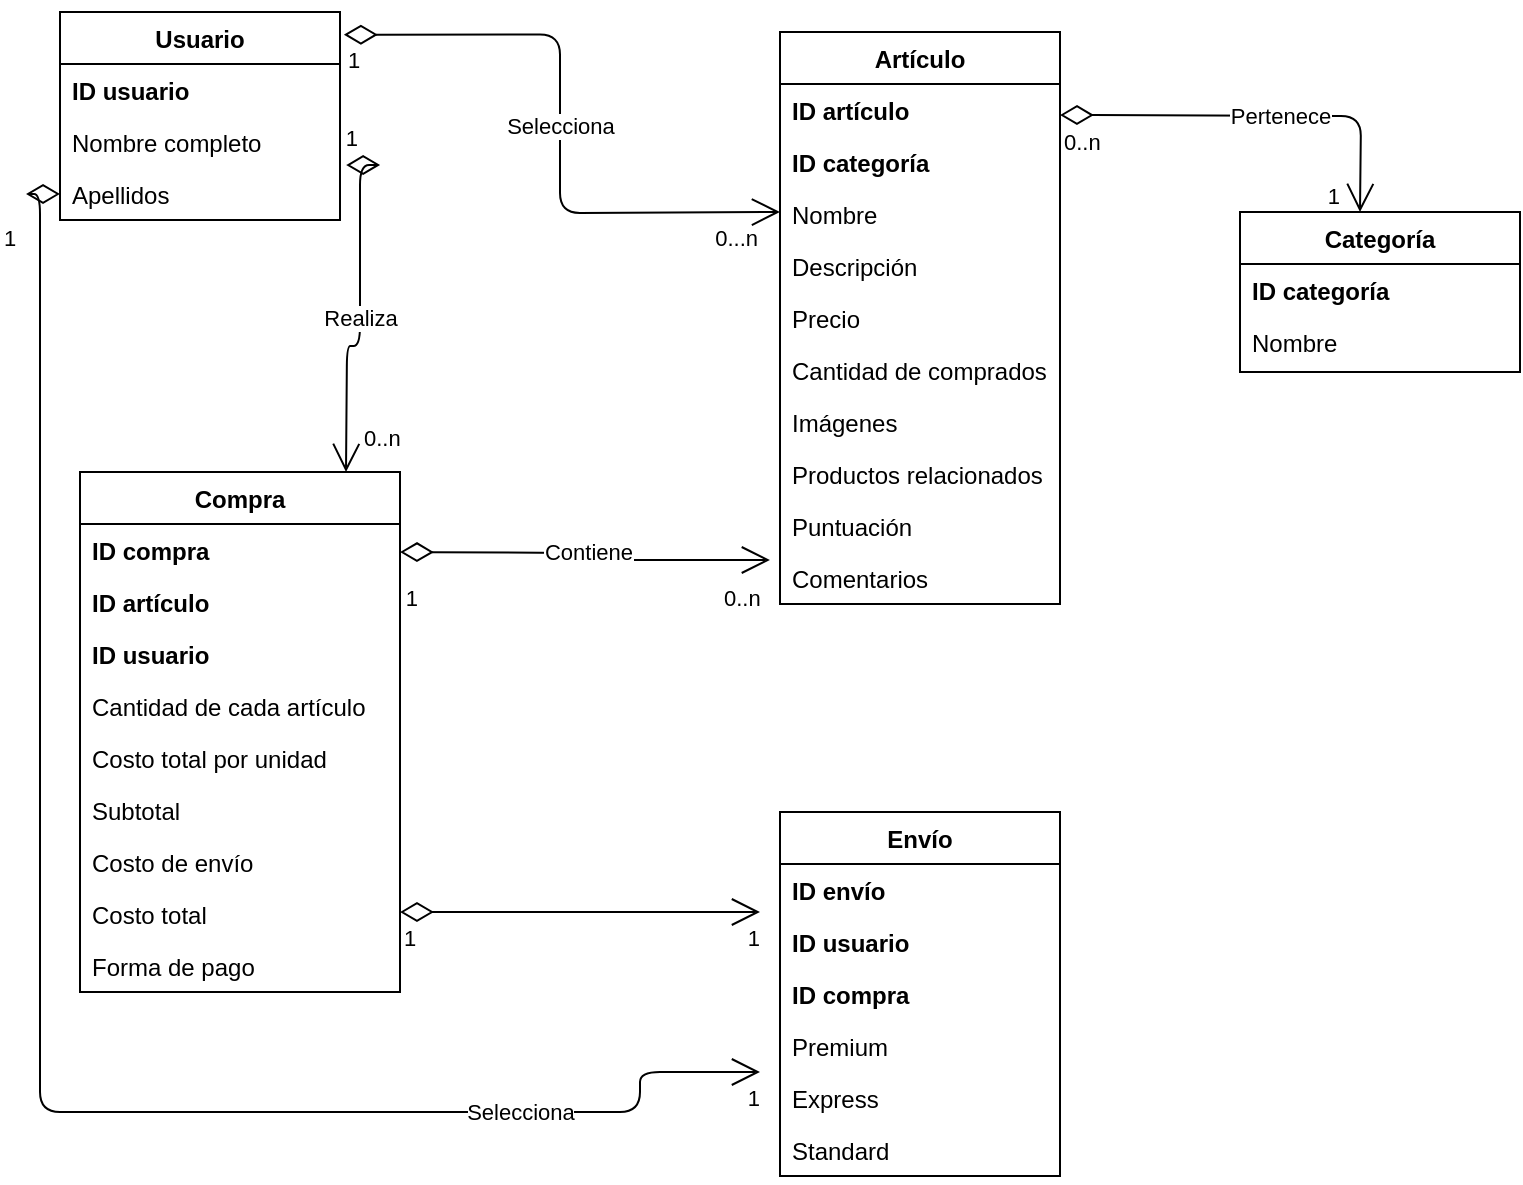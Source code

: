 <mxfile version="13.6.2" type="github"><diagram id="wgfBygc_pYnC6SuaiiiD" name="Page-1"><mxGraphModel dx="1014" dy="567" grid="1" gridSize="10" guides="1" tooltips="1" connect="1" arrows="1" fold="1" page="1" pageScale="1" pageWidth="827" pageHeight="1169" math="0" shadow="0"><root><mxCell id="0"/><mxCell id="1" parent="0"/><mxCell id="sBd2jyOC88Ds2zVwbp3Y-1" value="Artículo" style="swimlane;fontStyle=1;childLayout=stackLayout;horizontal=1;startSize=26;fillColor=none;horizontalStack=0;resizeParent=1;resizeParentMax=0;resizeLast=0;collapsible=1;marginBottom=0;" vertex="1" parent="1"><mxGeometry x="430" y="50" width="140" height="286" as="geometry"/></mxCell><mxCell id="sBd2jyOC88Ds2zVwbp3Y-2" value="ID artículo" style="text;strokeColor=none;fillColor=none;align=left;verticalAlign=top;spacingLeft=4;spacingRight=4;overflow=hidden;rotatable=0;points=[[0,0.5],[1,0.5]];portConstraint=eastwest;fontStyle=1" vertex="1" parent="sBd2jyOC88Ds2zVwbp3Y-1"><mxGeometry y="26" width="140" height="26" as="geometry"/></mxCell><mxCell id="sBd2jyOC88Ds2zVwbp3Y-5" value="ID categoría" style="text;strokeColor=none;fillColor=none;align=left;verticalAlign=top;spacingLeft=4;spacingRight=4;overflow=hidden;rotatable=0;points=[[0,0.5],[1,0.5]];portConstraint=eastwest;fontStyle=1" vertex="1" parent="sBd2jyOC88Ds2zVwbp3Y-1"><mxGeometry y="52" width="140" height="26" as="geometry"/></mxCell><mxCell id="sBd2jyOC88Ds2zVwbp3Y-3" value="Nombre" style="text;strokeColor=none;fillColor=none;align=left;verticalAlign=top;spacingLeft=4;spacingRight=4;overflow=hidden;rotatable=0;points=[[0,0.5],[1,0.5]];portConstraint=eastwest;" vertex="1" parent="sBd2jyOC88Ds2zVwbp3Y-1"><mxGeometry y="78" width="140" height="26" as="geometry"/></mxCell><mxCell id="sBd2jyOC88Ds2zVwbp3Y-4" value="Descripción" style="text;strokeColor=none;fillColor=none;align=left;verticalAlign=top;spacingLeft=4;spacingRight=4;overflow=hidden;rotatable=0;points=[[0,0.5],[1,0.5]];portConstraint=eastwest;" vertex="1" parent="sBd2jyOC88Ds2zVwbp3Y-1"><mxGeometry y="104" width="140" height="26" as="geometry"/></mxCell><mxCell id="sBd2jyOC88Ds2zVwbp3Y-6" value="Precio" style="text;strokeColor=none;fillColor=none;align=left;verticalAlign=top;spacingLeft=4;spacingRight=4;overflow=hidden;rotatable=0;points=[[0,0.5],[1,0.5]];portConstraint=eastwest;" vertex="1" parent="sBd2jyOC88Ds2zVwbp3Y-1"><mxGeometry y="130" width="140" height="26" as="geometry"/></mxCell><mxCell id="sBd2jyOC88Ds2zVwbp3Y-7" value="Cantidad de comprados" style="text;strokeColor=none;fillColor=none;align=left;verticalAlign=top;spacingLeft=4;spacingRight=4;overflow=hidden;rotatable=0;points=[[0,0.5],[1,0.5]];portConstraint=eastwest;" vertex="1" parent="sBd2jyOC88Ds2zVwbp3Y-1"><mxGeometry y="156" width="140" height="26" as="geometry"/></mxCell><mxCell id="sBd2jyOC88Ds2zVwbp3Y-8" value="Imágenes" style="text;strokeColor=none;fillColor=none;align=left;verticalAlign=top;spacingLeft=4;spacingRight=4;overflow=hidden;rotatable=0;points=[[0,0.5],[1,0.5]];portConstraint=eastwest;" vertex="1" parent="sBd2jyOC88Ds2zVwbp3Y-1"><mxGeometry y="182" width="140" height="26" as="geometry"/></mxCell><mxCell id="sBd2jyOC88Ds2zVwbp3Y-9" value="Productos relacionados" style="text;strokeColor=none;fillColor=none;align=left;verticalAlign=top;spacingLeft=4;spacingRight=4;overflow=hidden;rotatable=0;points=[[0,0.5],[1,0.5]];portConstraint=eastwest;" vertex="1" parent="sBd2jyOC88Ds2zVwbp3Y-1"><mxGeometry y="208" width="140" height="26" as="geometry"/></mxCell><mxCell id="sBd2jyOC88Ds2zVwbp3Y-10" value="Puntuación" style="text;strokeColor=none;fillColor=none;align=left;verticalAlign=top;spacingLeft=4;spacingRight=4;overflow=hidden;rotatable=0;points=[[0,0.5],[1,0.5]];portConstraint=eastwest;" vertex="1" parent="sBd2jyOC88Ds2zVwbp3Y-1"><mxGeometry y="234" width="140" height="26" as="geometry"/></mxCell><mxCell id="sBd2jyOC88Ds2zVwbp3Y-11" value="Comentarios" style="text;strokeColor=none;fillColor=none;align=left;verticalAlign=top;spacingLeft=4;spacingRight=4;overflow=hidden;rotatable=0;points=[[0,0.5],[1,0.5]];portConstraint=eastwest;" vertex="1" parent="sBd2jyOC88Ds2zVwbp3Y-1"><mxGeometry y="260" width="140" height="26" as="geometry"/></mxCell><mxCell id="sBd2jyOC88Ds2zVwbp3Y-13" value="Usuario" style="swimlane;fontStyle=1;childLayout=stackLayout;horizontal=1;startSize=26;fillColor=none;horizontalStack=0;resizeParent=1;resizeParentMax=0;resizeLast=0;collapsible=1;marginBottom=0;" vertex="1" parent="1"><mxGeometry x="70" y="40" width="140" height="104" as="geometry"/></mxCell><mxCell id="sBd2jyOC88Ds2zVwbp3Y-14" value="ID usuario" style="text;strokeColor=none;fillColor=none;align=left;verticalAlign=top;spacingLeft=4;spacingRight=4;overflow=hidden;rotatable=0;points=[[0,0.5],[1,0.5]];portConstraint=eastwest;fontStyle=1" vertex="1" parent="sBd2jyOC88Ds2zVwbp3Y-13"><mxGeometry y="26" width="140" height="26" as="geometry"/></mxCell><mxCell id="sBd2jyOC88Ds2zVwbp3Y-15" value="Nombre completo" style="text;strokeColor=none;fillColor=none;align=left;verticalAlign=top;spacingLeft=4;spacingRight=4;overflow=hidden;rotatable=0;points=[[0,0.5],[1,0.5]];portConstraint=eastwest;" vertex="1" parent="sBd2jyOC88Ds2zVwbp3Y-13"><mxGeometry y="52" width="140" height="26" as="geometry"/></mxCell><mxCell id="sBd2jyOC88Ds2zVwbp3Y-16" value="Apellidos" style="text;strokeColor=none;fillColor=none;align=left;verticalAlign=top;spacingLeft=4;spacingRight=4;overflow=hidden;rotatable=0;points=[[0,0.5],[1,0.5]];portConstraint=eastwest;" vertex="1" parent="sBd2jyOC88Ds2zVwbp3Y-13"><mxGeometry y="78" width="140" height="26" as="geometry"/></mxCell><mxCell id="sBd2jyOC88Ds2zVwbp3Y-17" value="Selecciona" style="endArrow=open;html=1;endSize=12;startArrow=diamondThin;startSize=14;startFill=0;edgeStyle=orthogonalEdgeStyle;exitX=1.014;exitY=0.109;exitDx=0;exitDy=0;exitPerimeter=0;" edge="1" parent="1" source="sBd2jyOC88Ds2zVwbp3Y-13"><mxGeometry relative="1" as="geometry"><mxPoint x="270" y="140" as="sourcePoint"/><mxPoint x="430" y="140" as="targetPoint"/></mxGeometry></mxCell><mxCell id="sBd2jyOC88Ds2zVwbp3Y-18" value="1" style="edgeLabel;resizable=0;html=1;align=left;verticalAlign=top;" connectable="0" vertex="1" parent="sBd2jyOC88Ds2zVwbp3Y-17"><mxGeometry x="-1" relative="1" as="geometry"/></mxCell><mxCell id="sBd2jyOC88Ds2zVwbp3Y-19" value="0...n" style="edgeLabel;resizable=0;html=1;align=right;verticalAlign=top;" connectable="0" vertex="1" parent="sBd2jyOC88Ds2zVwbp3Y-17"><mxGeometry x="1" relative="1" as="geometry"><mxPoint x="-10.43" as="offset"/></mxGeometry></mxCell><mxCell id="sBd2jyOC88Ds2zVwbp3Y-25" value="Pertenece" style="endArrow=open;html=1;endSize=12;startArrow=diamondThin;startSize=14;startFill=0;edgeStyle=orthogonalEdgeStyle;" edge="1" parent="1"><mxGeometry x="0.108" relative="1" as="geometry"><mxPoint x="570" y="91.5" as="sourcePoint"/><mxPoint x="720" y="140" as="targetPoint"/><mxPoint as="offset"/></mxGeometry></mxCell><mxCell id="sBd2jyOC88Ds2zVwbp3Y-26" value="0..n" style="edgeLabel;resizable=0;html=1;align=left;verticalAlign=top;" connectable="0" vertex="1" parent="sBd2jyOC88Ds2zVwbp3Y-25"><mxGeometry x="-1" relative="1" as="geometry"/></mxCell><mxCell id="sBd2jyOC88Ds2zVwbp3Y-27" value="1" style="edgeLabel;resizable=0;html=1;align=right;verticalAlign=top;" connectable="0" vertex="1" parent="sBd2jyOC88Ds2zVwbp3Y-25"><mxGeometry x="1" relative="1" as="geometry"><mxPoint x="-10" y="-20.5" as="offset"/></mxGeometry></mxCell><mxCell id="sBd2jyOC88Ds2zVwbp3Y-21" value="Categoría" style="swimlane;fontStyle=1;childLayout=stackLayout;horizontal=1;startSize=26;fillColor=none;horizontalStack=0;resizeParent=1;resizeParentMax=0;resizeLast=0;collapsible=1;marginBottom=0;" vertex="1" parent="1"><mxGeometry x="660" y="140" width="140" height="80" as="geometry"/></mxCell><mxCell id="sBd2jyOC88Ds2zVwbp3Y-22" value="ID categoría" style="text;strokeColor=none;fillColor=none;align=left;verticalAlign=top;spacingLeft=4;spacingRight=4;overflow=hidden;rotatable=0;points=[[0,0.5],[1,0.5]];portConstraint=eastwest;fontStyle=1" vertex="1" parent="sBd2jyOC88Ds2zVwbp3Y-21"><mxGeometry y="26" width="140" height="26" as="geometry"/></mxCell><mxCell id="sBd2jyOC88Ds2zVwbp3Y-23" value="Nombre" style="text;strokeColor=none;fillColor=none;align=left;verticalAlign=top;spacingLeft=4;spacingRight=4;overflow=hidden;rotatable=0;points=[[0,0.5],[1,0.5]];portConstraint=eastwest;" vertex="1" parent="sBd2jyOC88Ds2zVwbp3Y-21"><mxGeometry y="52" width="140" height="28" as="geometry"/></mxCell><mxCell id="sBd2jyOC88Ds2zVwbp3Y-38" value="Contiene" style="endArrow=open;html=1;endSize=12;startArrow=diamondThin;startSize=14;startFill=0;edgeStyle=orthogonalEdgeStyle;entryX=-0.036;entryY=0.154;entryDx=0;entryDy=0;entryPerimeter=0;" edge="1" parent="1" target="sBd2jyOC88Ds2zVwbp3Y-11"><mxGeometry relative="1" as="geometry"><mxPoint x="240" y="310" as="sourcePoint"/><mxPoint x="400" y="310" as="targetPoint"/></mxGeometry></mxCell><mxCell id="sBd2jyOC88Ds2zVwbp3Y-39" value="0..n" style="edgeLabel;resizable=0;html=1;align=left;verticalAlign=top;" connectable="0" vertex="1" parent="sBd2jyOC88Ds2zVwbp3Y-38"><mxGeometry x="-1" relative="1" as="geometry"><mxPoint x="160" y="10" as="offset"/></mxGeometry></mxCell><mxCell id="sBd2jyOC88Ds2zVwbp3Y-40" value="1" style="edgeLabel;resizable=0;html=1;align=right;verticalAlign=top;" connectable="0" vertex="1" parent="sBd2jyOC88Ds2zVwbp3Y-38"><mxGeometry x="1" relative="1" as="geometry"><mxPoint x="-175" y="6" as="offset"/></mxGeometry></mxCell><mxCell id="sBd2jyOC88Ds2zVwbp3Y-42" value="Realiza" style="endArrow=open;html=1;endSize=12;startArrow=diamondThin;startSize=14;startFill=0;edgeStyle=orthogonalEdgeStyle;exitX=1.022;exitY=-0.057;exitDx=0;exitDy=0;exitPerimeter=0;" edge="1" parent="1" source="sBd2jyOC88Ds2zVwbp3Y-16"><mxGeometry relative="1" as="geometry"><mxPoint x="70" y="200" as="sourcePoint"/><mxPoint x="213" y="270" as="targetPoint"/></mxGeometry></mxCell><mxCell id="sBd2jyOC88Ds2zVwbp3Y-43" value="0..n" style="edgeLabel;resizable=0;html=1;align=left;verticalAlign=top;" connectable="0" vertex="1" parent="sBd2jyOC88Ds2zVwbp3Y-42"><mxGeometry x="-1" relative="1" as="geometry"><mxPoint x="6.92" y="123.48" as="offset"/></mxGeometry></mxCell><mxCell id="sBd2jyOC88Ds2zVwbp3Y-44" value="1" style="edgeLabel;resizable=0;html=1;align=right;verticalAlign=top;" connectable="0" vertex="1" parent="sBd2jyOC88Ds2zVwbp3Y-42"><mxGeometry x="1" relative="1" as="geometry"><mxPoint x="7" y="-179.73" as="offset"/></mxGeometry></mxCell><mxCell id="sBd2jyOC88Ds2zVwbp3Y-28" value="Compra" style="swimlane;fontStyle=1;childLayout=stackLayout;horizontal=1;startSize=26;fillColor=none;horizontalStack=0;resizeParent=1;resizeParentMax=0;resizeLast=0;collapsible=1;marginBottom=0;" vertex="1" parent="1"><mxGeometry x="80" y="270" width="160" height="260" as="geometry"/></mxCell><mxCell id="sBd2jyOC88Ds2zVwbp3Y-29" value="ID compra" style="text;strokeColor=none;fillColor=none;align=left;verticalAlign=top;spacingLeft=4;spacingRight=4;overflow=hidden;rotatable=0;points=[[0,0.5],[1,0.5]];portConstraint=eastwest;fontStyle=1" vertex="1" parent="sBd2jyOC88Ds2zVwbp3Y-28"><mxGeometry y="26" width="160" height="26" as="geometry"/></mxCell><mxCell id="sBd2jyOC88Ds2zVwbp3Y-33" value="ID artículo" style="text;strokeColor=none;fillColor=none;align=left;verticalAlign=top;spacingLeft=4;spacingRight=4;overflow=hidden;rotatable=0;points=[[0,0.5],[1,0.5]];portConstraint=eastwest;fontStyle=1" vertex="1" parent="sBd2jyOC88Ds2zVwbp3Y-28"><mxGeometry y="52" width="160" height="26" as="geometry"/></mxCell><mxCell id="sBd2jyOC88Ds2zVwbp3Y-32" value="ID usuario" style="text;strokeColor=none;fillColor=none;align=left;verticalAlign=top;spacingLeft=4;spacingRight=4;overflow=hidden;rotatable=0;points=[[0,0.5],[1,0.5]];portConstraint=eastwest;fontStyle=1" vertex="1" parent="sBd2jyOC88Ds2zVwbp3Y-28"><mxGeometry y="78" width="160" height="26" as="geometry"/></mxCell><mxCell id="sBd2jyOC88Ds2zVwbp3Y-30" value="Cantidad de cada artículo" style="text;strokeColor=none;fillColor=none;align=left;verticalAlign=top;spacingLeft=4;spacingRight=4;overflow=hidden;rotatable=0;points=[[0,0.5],[1,0.5]];portConstraint=eastwest;" vertex="1" parent="sBd2jyOC88Ds2zVwbp3Y-28"><mxGeometry y="104" width="160" height="26" as="geometry"/></mxCell><mxCell id="sBd2jyOC88Ds2zVwbp3Y-31" value="Costo total por unidad" style="text;strokeColor=none;fillColor=none;align=left;verticalAlign=top;spacingLeft=4;spacingRight=4;overflow=hidden;rotatable=0;points=[[0,0.5],[1,0.5]];portConstraint=eastwest;" vertex="1" parent="sBd2jyOC88Ds2zVwbp3Y-28"><mxGeometry y="130" width="160" height="26" as="geometry"/></mxCell><mxCell id="sBd2jyOC88Ds2zVwbp3Y-34" value="Subtotal" style="text;strokeColor=none;fillColor=none;align=left;verticalAlign=top;spacingLeft=4;spacingRight=4;overflow=hidden;rotatable=0;points=[[0,0.5],[1,0.5]];portConstraint=eastwest;" vertex="1" parent="sBd2jyOC88Ds2zVwbp3Y-28"><mxGeometry y="156" width="160" height="26" as="geometry"/></mxCell><mxCell id="sBd2jyOC88Ds2zVwbp3Y-35" value="Costo de envío" style="text;strokeColor=none;fillColor=none;align=left;verticalAlign=top;spacingLeft=4;spacingRight=4;overflow=hidden;rotatable=0;points=[[0,0.5],[1,0.5]];portConstraint=eastwest;" vertex="1" parent="sBd2jyOC88Ds2zVwbp3Y-28"><mxGeometry y="182" width="160" height="26" as="geometry"/></mxCell><mxCell id="sBd2jyOC88Ds2zVwbp3Y-36" value="Costo total" style="text;strokeColor=none;fillColor=none;align=left;verticalAlign=top;spacingLeft=4;spacingRight=4;overflow=hidden;rotatable=0;points=[[0,0.5],[1,0.5]];portConstraint=eastwest;" vertex="1" parent="sBd2jyOC88Ds2zVwbp3Y-28"><mxGeometry y="208" width="160" height="26" as="geometry"/></mxCell><mxCell id="sBd2jyOC88Ds2zVwbp3Y-37" value="Forma de pago" style="text;strokeColor=none;fillColor=none;align=left;verticalAlign=top;spacingLeft=4;spacingRight=4;overflow=hidden;rotatable=0;points=[[0,0.5],[1,0.5]];portConstraint=eastwest;" vertex="1" parent="sBd2jyOC88Ds2zVwbp3Y-28"><mxGeometry y="234" width="160" height="26" as="geometry"/></mxCell><mxCell id="sBd2jyOC88Ds2zVwbp3Y-48" value="Envío" style="swimlane;fontStyle=1;childLayout=stackLayout;horizontal=1;startSize=26;fillColor=none;horizontalStack=0;resizeParent=1;resizeParentMax=0;resizeLast=0;collapsible=1;marginBottom=0;" vertex="1" parent="1"><mxGeometry x="430" y="440" width="140" height="182" as="geometry"/></mxCell><mxCell id="sBd2jyOC88Ds2zVwbp3Y-49" value="ID envío" style="text;strokeColor=none;fillColor=none;align=left;verticalAlign=top;spacingLeft=4;spacingRight=4;overflow=hidden;rotatable=0;points=[[0,0.5],[1,0.5]];portConstraint=eastwest;fontStyle=1" vertex="1" parent="sBd2jyOC88Ds2zVwbp3Y-48"><mxGeometry y="26" width="140" height="26" as="geometry"/></mxCell><mxCell id="sBd2jyOC88Ds2zVwbp3Y-52" value="ID usuario" style="text;strokeColor=none;fillColor=none;align=left;verticalAlign=top;spacingLeft=4;spacingRight=4;overflow=hidden;rotatable=0;points=[[0,0.5],[1,0.5]];portConstraint=eastwest;fontStyle=1" vertex="1" parent="sBd2jyOC88Ds2zVwbp3Y-48"><mxGeometry y="52" width="140" height="26" as="geometry"/></mxCell><mxCell id="sBd2jyOC88Ds2zVwbp3Y-53" value="ID compra" style="text;strokeColor=none;fillColor=none;align=left;verticalAlign=top;spacingLeft=4;spacingRight=4;overflow=hidden;rotatable=0;points=[[0,0.5],[1,0.5]];portConstraint=eastwest;fontStyle=1" vertex="1" parent="sBd2jyOC88Ds2zVwbp3Y-48"><mxGeometry y="78" width="140" height="26" as="geometry"/></mxCell><mxCell id="sBd2jyOC88Ds2zVwbp3Y-50" value="Premium" style="text;strokeColor=none;fillColor=none;align=left;verticalAlign=top;spacingLeft=4;spacingRight=4;overflow=hidden;rotatable=0;points=[[0,0.5],[1,0.5]];portConstraint=eastwest;" vertex="1" parent="sBd2jyOC88Ds2zVwbp3Y-48"><mxGeometry y="104" width="140" height="26" as="geometry"/></mxCell><mxCell id="sBd2jyOC88Ds2zVwbp3Y-51" value="Express" style="text;strokeColor=none;fillColor=none;align=left;verticalAlign=top;spacingLeft=4;spacingRight=4;overflow=hidden;rotatable=0;points=[[0,0.5],[1,0.5]];portConstraint=eastwest;" vertex="1" parent="sBd2jyOC88Ds2zVwbp3Y-48"><mxGeometry y="130" width="140" height="26" as="geometry"/></mxCell><mxCell id="sBd2jyOC88Ds2zVwbp3Y-54" value="Standard" style="text;strokeColor=none;fillColor=none;align=left;verticalAlign=top;spacingLeft=4;spacingRight=4;overflow=hidden;rotatable=0;points=[[0,0.5],[1,0.5]];portConstraint=eastwest;" vertex="1" parent="sBd2jyOC88Ds2zVwbp3Y-48"><mxGeometry y="156" width="140" height="26" as="geometry"/></mxCell><mxCell id="sBd2jyOC88Ds2zVwbp3Y-55" value="" style="endArrow=open;html=1;endSize=12;startArrow=diamondThin;startSize=14;startFill=0;edgeStyle=orthogonalEdgeStyle;" edge="1" parent="1"><mxGeometry relative="1" as="geometry"><mxPoint x="240" y="490" as="sourcePoint"/><mxPoint x="420" y="490" as="targetPoint"/></mxGeometry></mxCell><mxCell id="sBd2jyOC88Ds2zVwbp3Y-56" value="1" style="edgeLabel;resizable=0;html=1;align=left;verticalAlign=top;" connectable="0" vertex="1" parent="sBd2jyOC88Ds2zVwbp3Y-55"><mxGeometry x="-1" relative="1" as="geometry"/></mxCell><mxCell id="sBd2jyOC88Ds2zVwbp3Y-57" value="1" style="edgeLabel;resizable=0;html=1;align=right;verticalAlign=top;" connectable="0" vertex="1" parent="sBd2jyOC88Ds2zVwbp3Y-55"><mxGeometry x="1" relative="1" as="geometry"/></mxCell><mxCell id="sBd2jyOC88Ds2zVwbp3Y-59" value="Selecciona" style="endArrow=open;html=1;endSize=12;startArrow=diamondThin;startSize=14;startFill=0;edgeStyle=orthogonalEdgeStyle;exitX=0;exitY=0.5;exitDx=0;exitDy=0;" edge="1" parent="1" source="sBd2jyOC88Ds2zVwbp3Y-16"><mxGeometry x="0.67" relative="1" as="geometry"><mxPoint x="50" y="590" as="sourcePoint"/><mxPoint x="420" y="570" as="targetPoint"/><Array as="points"><mxPoint x="60" y="131"/><mxPoint x="60" y="590"/><mxPoint x="360" y="590"/><mxPoint x="360" y="570"/></Array><mxPoint as="offset"/></mxGeometry></mxCell><mxCell id="sBd2jyOC88Ds2zVwbp3Y-60" value="1" style="edgeLabel;resizable=0;html=1;align=left;verticalAlign=top;" connectable="0" vertex="1" parent="sBd2jyOC88Ds2zVwbp3Y-59"><mxGeometry x="-1" relative="1" as="geometry"><mxPoint x="-30" y="9" as="offset"/></mxGeometry></mxCell><mxCell id="sBd2jyOC88Ds2zVwbp3Y-61" value="1" style="edgeLabel;resizable=0;html=1;align=right;verticalAlign=top;" connectable="0" vertex="1" parent="sBd2jyOC88Ds2zVwbp3Y-59"><mxGeometry x="1" relative="1" as="geometry"/></mxCell></root></mxGraphModel></diagram></mxfile>